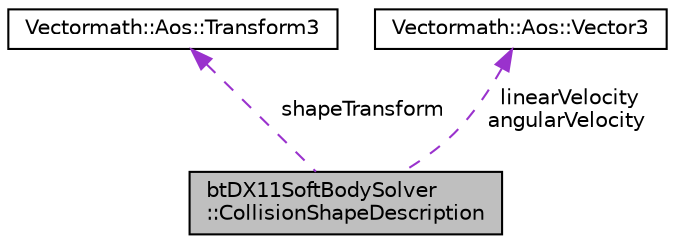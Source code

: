 digraph "btDX11SoftBodySolver::CollisionShapeDescription"
{
  edge [fontname="Helvetica",fontsize="10",labelfontname="Helvetica",labelfontsize="10"];
  node [fontname="Helvetica",fontsize="10",shape=record];
  Node1 [label="btDX11SoftBodySolver\l::CollisionShapeDescription",height=0.2,width=0.4,color="black", fillcolor="grey75", style="filled", fontcolor="black"];
  Node2 -> Node1 [dir="back",color="darkorchid3",fontsize="10",style="dashed",label=" shapeTransform" ,fontname="Helvetica"];
  Node2 [label="Vectormath::Aos::Transform3",height=0.2,width=0.4,color="black", fillcolor="white", style="filled",URL="$class_vectormath_1_1_aos_1_1_transform3.html"];
  Node3 -> Node1 [dir="back",color="darkorchid3",fontsize="10",style="dashed",label=" linearVelocity\nangularVelocity" ,fontname="Helvetica"];
  Node3 [label="Vectormath::Aos::Vector3",height=0.2,width=0.4,color="black", fillcolor="white", style="filled",URL="$class_vectormath_1_1_aos_1_1_vector3.html"];
}
